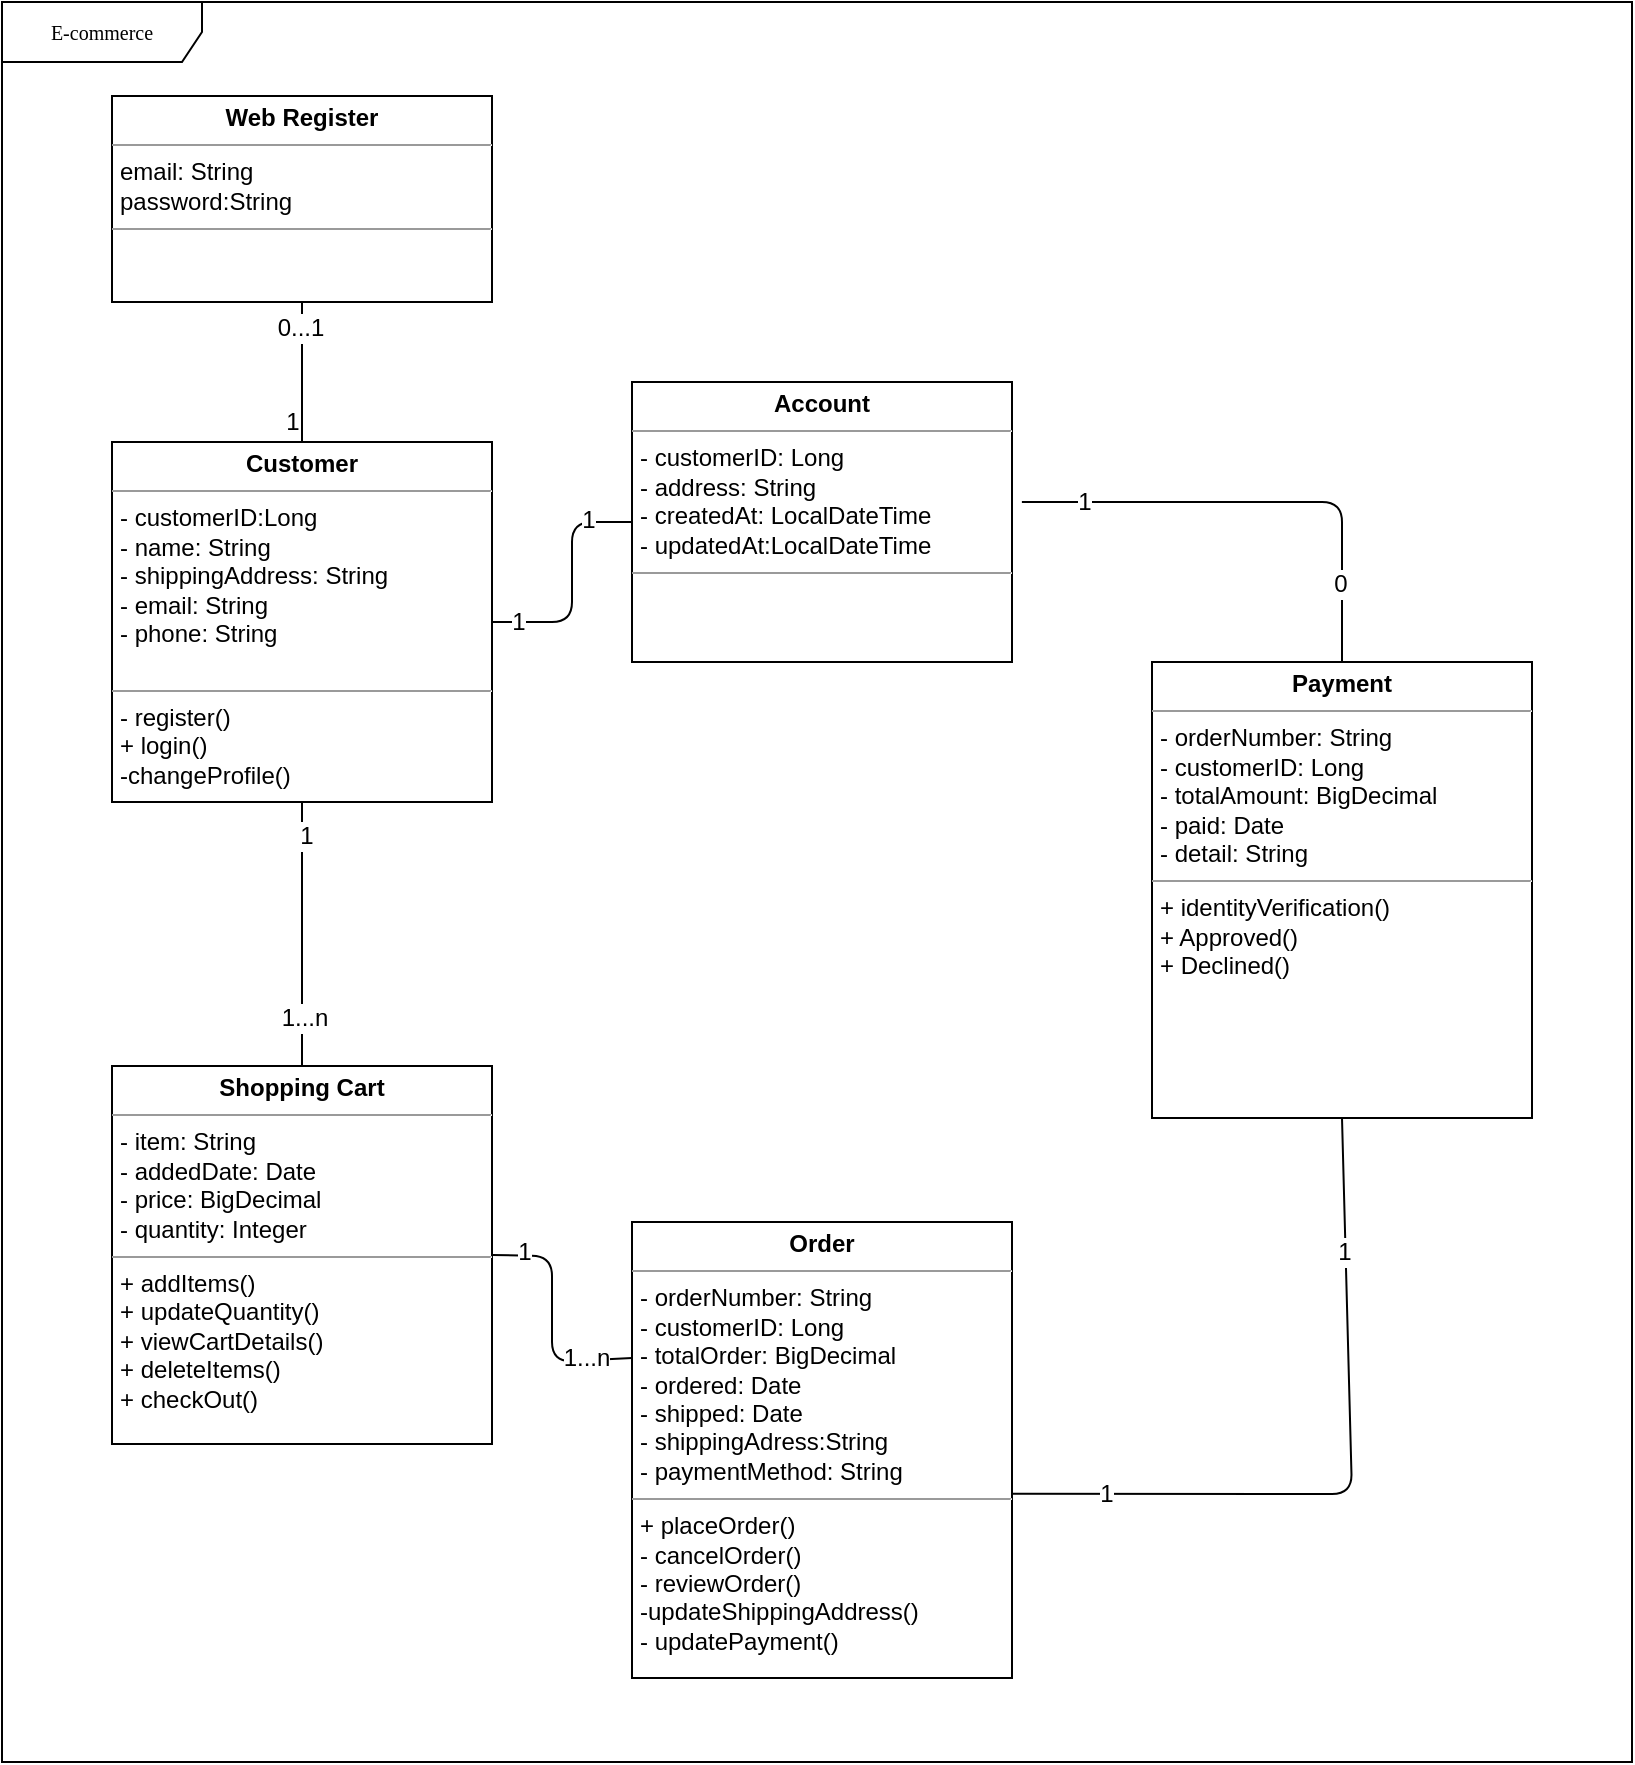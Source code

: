<mxfile version="12.2.2" type="github" pages="1"><diagram name="Page-1" id="c4acf3e9-155e-7222-9cf6-157b1a14988f"><mxGraphModel dx="1088" dy="519" grid="1" gridSize="10" guides="1" tooltips="1" connect="1" arrows="1" fold="1" page="1" pageScale="1" pageWidth="850" pageHeight="1100" background="#ffffff" math="0" shadow="0"><root><mxCell id="0"/><mxCell id="1" parent="0"/><mxCell id="17acba5748e5396b-1" value="E-commerce" style="shape=umlFrame;whiteSpace=wrap;html=1;rounded=0;shadow=0;comic=0;labelBackgroundColor=none;strokeWidth=1;fontFamily=Verdana;fontSize=10;align=center;width=100;height=30;" parent="1" vertex="1"><mxGeometry x="5" y="40" width="815" height="880" as="geometry"/></mxCell><mxCell id="5d2195bd80daf111-10" value="&lt;p style=&quot;margin: 0px ; margin-top: 4px ; text-align: center&quot;&gt;&lt;b&gt;Order&lt;/b&gt;&lt;br&gt;&lt;/p&gt;&lt;hr size=&quot;1&quot;&gt;&lt;p style=&quot;margin: 0px ; margin-left: 4px&quot;&gt;- orderNumber: String&lt;/p&gt;&lt;p style=&quot;margin: 0px ; margin-left: 4px&quot;&gt;- customerID: Long&lt;/p&gt;&lt;p style=&quot;margin: 0px ; margin-left: 4px&quot;&gt;- totalOrder: BigDecimal&lt;/p&gt;&lt;p style=&quot;margin: 0px ; margin-left: 4px&quot;&gt;- ordered: Date&lt;/p&gt;&lt;p style=&quot;margin: 0px ; margin-left: 4px&quot;&gt;- shipped: Date&lt;/p&gt;&lt;p style=&quot;margin: 0px ; margin-left: 4px&quot;&gt;- shippingAdress:String&lt;/p&gt;&lt;p style=&quot;margin: 0px ; margin-left: 4px&quot;&gt;- paymentMethod: String&lt;/p&gt;&lt;hr size=&quot;1&quot;&gt;&lt;p style=&quot;margin: 0px ; margin-left: 4px&quot;&gt;+ placeOrder()&lt;/p&gt;&lt;p style=&quot;margin: 0px ; margin-left: 4px&quot;&gt;- cancelOrder()&lt;/p&gt;&lt;p style=&quot;margin: 0px ; margin-left: 4px&quot;&gt;- reviewOrder()&lt;/p&gt;&lt;p style=&quot;margin: 0px ; margin-left: 4px&quot;&gt;-updateShippingAddress()&lt;/p&gt;&lt;p style=&quot;margin: 0px ; margin-left: 4px&quot;&gt;- updatePayment()&lt;/p&gt;" style="verticalAlign=top;align=left;overflow=fill;fontSize=12;fontFamily=Helvetica;html=1;rounded=0;shadow=0;comic=0;labelBackgroundColor=none;strokeWidth=1" parent="1" vertex="1"><mxGeometry x="320" y="650" width="190" height="228" as="geometry"/></mxCell><mxCell id="5d2195bd80daf111-15" value="&lt;p style=&quot;margin: 0px ; margin-top: 4px ; text-align: center&quot;&gt;&lt;b&gt;Account&lt;/b&gt;&lt;/p&gt;&lt;hr size=&quot;1&quot;&gt;&lt;p style=&quot;margin: 0px ; margin-left: 4px&quot;&gt;- customerID: Long&lt;br&gt;- address: String&lt;/p&gt;&lt;p style=&quot;margin: 0px ; margin-left: 4px&quot;&gt;- createdAt: LocalDateTime&lt;/p&gt;&lt;p style=&quot;margin: 0px ; margin-left: 4px&quot;&gt;- updatedAt:LocalDateTime&lt;/p&gt;&lt;hr size=&quot;1&quot;&gt;&lt;p style=&quot;margin: 0px ; margin-left: 4px&quot;&gt;&lt;br&gt;&lt;/p&gt;" style="verticalAlign=top;align=left;overflow=fill;fontSize=12;fontFamily=Helvetica;html=1;rounded=0;shadow=0;comic=0;labelBackgroundColor=none;strokeWidth=1" parent="1" vertex="1"><mxGeometry x="320" y="230" width="190" height="140" as="geometry"/></mxCell><mxCell id="5d2195bd80daf111-18" value="&lt;p style=&quot;margin: 0px ; margin-top: 4px ; text-align: center&quot;&gt;&lt;b&gt;Web Register&lt;/b&gt;&lt;br&gt;&lt;/p&gt;&lt;hr size=&quot;1&quot;&gt;&lt;p style=&quot;margin: 0px ; margin-left: 4px&quot;&gt;email: String&lt;br&gt;password:String&lt;/p&gt;&lt;hr size=&quot;1&quot;&gt;&lt;p style=&quot;margin: 0px ; margin-left: 4px&quot;&gt;&lt;br&gt;&lt;/p&gt;" style="verticalAlign=top;align=left;overflow=fill;fontSize=12;fontFamily=Helvetica;html=1;rounded=0;shadow=0;comic=0;labelBackgroundColor=none;strokeWidth=1" parent="1" vertex="1"><mxGeometry x="60" y="87" width="190" height="103" as="geometry"/></mxCell><mxCell id="5d2195bd80daf111-19" value="&lt;p style=&quot;margin: 0px ; margin-top: 4px ; text-align: center&quot;&gt;&lt;b&gt;Customer&lt;/b&gt;&lt;/p&gt;&lt;hr size=&quot;1&quot;&gt;&lt;p style=&quot;margin: 0px ; margin-left: 4px&quot;&gt;- customerID:Long&lt;/p&gt;&lt;p style=&quot;margin: 0px ; margin-left: 4px&quot;&gt;- name: String&lt;br&gt;- shippingAddress: String&lt;/p&gt;&lt;p style=&quot;margin: 0px ; margin-left: 4px&quot;&gt;- email: String&lt;/p&gt;&lt;p style=&quot;margin: 0px ; margin-left: 4px&quot;&gt;- phone: String&lt;/p&gt;&lt;p style=&quot;margin: 0px ; margin-left: 4px&quot;&gt;&lt;br&gt;&lt;/p&gt;&lt;hr size=&quot;1&quot;&gt;&lt;p style=&quot;margin: 0px ; margin-left: 4px&quot;&gt;- register()&lt;br&gt;+ login()&lt;/p&gt;&lt;p style=&quot;margin: 0px ; margin-left: 4px&quot;&gt;-changeProfile()&lt;/p&gt;" style="verticalAlign=top;align=left;overflow=fill;fontSize=12;fontFamily=Helvetica;html=1;rounded=0;shadow=0;comic=0;labelBackgroundColor=none;strokeWidth=1" parent="1" vertex="1"><mxGeometry x="60" y="260" width="190" height="180" as="geometry"/></mxCell><mxCell id="5d2195bd80daf111-20" value="&lt;p style=&quot;margin: 0px ; margin-top: 4px ; text-align: center&quot;&gt;&lt;b&gt;Shopping Cart&lt;/b&gt;&lt;/p&gt;&lt;hr size=&quot;1&quot;&gt;&lt;p style=&quot;margin: 0px ; margin-left: 4px&quot;&gt;- item: String&lt;br&gt;- addedDate: Date&lt;/p&gt;&lt;p style=&quot;margin: 0px ; margin-left: 4px&quot;&gt;- price: BigDecimal&lt;/p&gt;&lt;p style=&quot;margin: 0px ; margin-left: 4px&quot;&gt;- quantity: Integer&lt;/p&gt;&lt;hr size=&quot;1&quot;&gt;&lt;p style=&quot;margin: 0px ; margin-left: 4px&quot;&gt;+ addItems()&lt;/p&gt;&lt;p style=&quot;margin: 0px ; margin-left: 4px&quot;&gt;+ updateQuantity()&lt;/p&gt;&lt;p style=&quot;margin: 0px ; margin-left: 4px&quot;&gt;+ viewCartDetails()&lt;/p&gt;&lt;p style=&quot;margin: 0px ; margin-left: 4px&quot;&gt;+ deleteItems()&lt;/p&gt;&lt;p style=&quot;margin: 0px ; margin-left: 4px&quot;&gt;+ checkOut()&lt;/p&gt;&lt;p style=&quot;margin: 0px ; margin-left: 4px&quot;&gt;&lt;br&gt;&lt;br&gt;&lt;/p&gt;" style="verticalAlign=top;align=left;overflow=fill;fontSize=12;fontFamily=Helvetica;html=1;rounded=0;shadow=0;comic=0;labelBackgroundColor=none;strokeWidth=1" parent="1" vertex="1"><mxGeometry x="60" y="572" width="190" height="189" as="geometry"/></mxCell><mxCell id="pucVdxQOoPTl7p-FJ_2h-4" value="" style="endArrow=none;html=1;entryX=0.5;entryY=1;entryDx=0;entryDy=0;exitX=0.5;exitY=0;exitDx=0;exitDy=0;" edge="1" parent="1" source="5d2195bd80daf111-19" target="5d2195bd80daf111-18"><mxGeometry width="50" height="50" relative="1" as="geometry"><mxPoint x="130" y="247" as="sourcePoint"/><mxPoint x="180" y="197" as="targetPoint"/></mxGeometry></mxCell><mxCell id="pucVdxQOoPTl7p-FJ_2h-5" value="0...1" style="text;html=1;resizable=0;points=[];align=center;verticalAlign=middle;labelBackgroundColor=#ffffff;" vertex="1" connectable="0" parent="pucVdxQOoPTl7p-FJ_2h-4"><mxGeometry x="0.629" y="1" relative="1" as="geometry"><mxPoint as="offset"/></mxGeometry></mxCell><mxCell id="pucVdxQOoPTl7p-FJ_2h-6" value="1" style="text;html=1;resizable=0;points=[];align=center;verticalAlign=middle;labelBackgroundColor=#ffffff;" vertex="1" connectable="0" parent="pucVdxQOoPTl7p-FJ_2h-4"><mxGeometry x="-0.714" y="-1" relative="1" as="geometry"><mxPoint x="-6" as="offset"/></mxGeometry></mxCell><mxCell id="pucVdxQOoPTl7p-FJ_2h-7" value="" style="endArrow=none;html=1;entryX=0;entryY=0.5;entryDx=0;entryDy=0;exitX=1;exitY=0.5;exitDx=0;exitDy=0;" edge="1" parent="1" source="5d2195bd80daf111-19" target="5d2195bd80daf111-15"><mxGeometry width="50" height="50" relative="1" as="geometry"><mxPoint x="165" y="270" as="sourcePoint"/><mxPoint x="165" y="200" as="targetPoint"/><Array as="points"><mxPoint x="290" y="350"/><mxPoint x="290" y="300"/></Array></mxGeometry></mxCell><mxCell id="pucVdxQOoPTl7p-FJ_2h-8" value="1" style="text;html=1;resizable=0;points=[];align=center;verticalAlign=middle;labelBackgroundColor=#ffffff;" vertex="1" connectable="0" parent="pucVdxQOoPTl7p-FJ_2h-7"><mxGeometry x="0.629" y="1" relative="1" as="geometry"><mxPoint as="offset"/></mxGeometry></mxCell><mxCell id="pucVdxQOoPTl7p-FJ_2h-9" value="1" style="text;html=1;resizable=0;points=[];align=center;verticalAlign=middle;labelBackgroundColor=#ffffff;" vertex="1" connectable="0" parent="pucVdxQOoPTl7p-FJ_2h-7"><mxGeometry x="-0.714" y="-1" relative="1" as="geometry"><mxPoint x="-4" y="-1" as="offset"/></mxGeometry></mxCell><mxCell id="pucVdxQOoPTl7p-FJ_2h-10" value="" style="endArrow=none;html=1;entryX=0.5;entryY=0;entryDx=0;entryDy=0;exitX=0.5;exitY=1;exitDx=0;exitDy=0;" edge="1" parent="1" source="5d2195bd80daf111-19" target="5d2195bd80daf111-20"><mxGeometry width="50" height="50" relative="1" as="geometry"><mxPoint x="150" y="500" as="sourcePoint"/><mxPoint x="255" y="500" as="targetPoint"/></mxGeometry></mxCell><mxCell id="pucVdxQOoPTl7p-FJ_2h-11" value="1...n" style="text;html=1;resizable=0;points=[];align=center;verticalAlign=middle;labelBackgroundColor=#ffffff;" vertex="1" connectable="0" parent="pucVdxQOoPTl7p-FJ_2h-10"><mxGeometry x="0.629" y="1" relative="1" as="geometry"><mxPoint as="offset"/></mxGeometry></mxCell><mxCell id="pucVdxQOoPTl7p-FJ_2h-13" value="1" style="text;html=1;resizable=0;points=[];align=center;verticalAlign=middle;labelBackgroundColor=#ffffff;" vertex="1" connectable="0" parent="pucVdxQOoPTl7p-FJ_2h-10"><mxGeometry x="-0.742" y="2" relative="1" as="geometry"><mxPoint as="offset"/></mxGeometry></mxCell><mxCell id="pucVdxQOoPTl7p-FJ_2h-14" value="" style="endArrow=none;html=1;exitX=1;exitY=0.5;exitDx=0;exitDy=0;entryX=0;entryY=0.298;entryDx=0;entryDy=0;entryPerimeter=0;" edge="1" parent="1" source="5d2195bd80daf111-20" target="5d2195bd80daf111-10"><mxGeometry width="50" height="50" relative="1" as="geometry"><mxPoint x="165" y="450" as="sourcePoint"/><mxPoint x="165" y="582" as="targetPoint"/><Array as="points"><mxPoint x="280" y="667"/><mxPoint x="280" y="720"/></Array></mxGeometry></mxCell><mxCell id="pucVdxQOoPTl7p-FJ_2h-15" value="1...n" style="text;html=1;resizable=0;points=[];align=center;verticalAlign=middle;labelBackgroundColor=#ffffff;" vertex="1" connectable="0" parent="pucVdxQOoPTl7p-FJ_2h-14"><mxGeometry x="0.629" y="1" relative="1" as="geometry"><mxPoint as="offset"/></mxGeometry></mxCell><mxCell id="pucVdxQOoPTl7p-FJ_2h-16" value="1" style="text;html=1;resizable=0;points=[];align=center;verticalAlign=middle;labelBackgroundColor=#ffffff;" vertex="1" connectable="0" parent="pucVdxQOoPTl7p-FJ_2h-14"><mxGeometry x="-0.742" y="2" relative="1" as="geometry"><mxPoint as="offset"/></mxGeometry></mxCell><mxCell id="pucVdxQOoPTl7p-FJ_2h-17" value="&lt;p style=&quot;margin: 0px ; margin-top: 4px ; text-align: center&quot;&gt;&lt;b&gt;Payment&lt;/b&gt;&lt;br&gt;&lt;/p&gt;&lt;hr size=&quot;1&quot;&gt;&lt;p style=&quot;margin: 0px ; margin-left: 4px&quot;&gt;- orderNumber: String&lt;/p&gt;&lt;p style=&quot;margin: 0px ; margin-left: 4px&quot;&gt;- customerID: Long&lt;/p&gt;&lt;p style=&quot;margin: 0px ; margin-left: 4px&quot;&gt;- totalAmount: BigDecimal&lt;/p&gt;&lt;p style=&quot;margin: 0px ; margin-left: 4px&quot;&gt;- paid&lt;span&gt;: Date&lt;/span&gt;&lt;/p&gt;&lt;p style=&quot;margin: 0px ; margin-left: 4px&quot;&gt;- detail: String&lt;/p&gt;&lt;hr size=&quot;1&quot;&gt;&lt;p style=&quot;margin: 0px ; margin-left: 4px&quot;&gt;+ identityVerification()&lt;/p&gt;&lt;p style=&quot;margin: 0px ; margin-left: 4px&quot;&gt;+ Approved()&lt;/p&gt;&lt;p style=&quot;margin: 0px ; margin-left: 4px&quot;&gt;+ Declined()&lt;/p&gt;" style="verticalAlign=top;align=left;overflow=fill;fontSize=12;fontFamily=Helvetica;html=1;rounded=0;shadow=0;comic=0;labelBackgroundColor=none;strokeWidth=1" vertex="1" parent="1"><mxGeometry x="580" y="370" width="190" height="228" as="geometry"/></mxCell><mxCell id="pucVdxQOoPTl7p-FJ_2h-18" value="" style="endArrow=none;html=1;entryX=0.5;entryY=1;entryDx=0;entryDy=0;exitX=1;exitY=0.596;exitDx=0;exitDy=0;exitPerimeter=0;" edge="1" parent="1" source="5d2195bd80daf111-10" target="pucVdxQOoPTl7p-FJ_2h-17"><mxGeometry width="50" height="50" relative="1" as="geometry"><mxPoint x="445" y="580" as="sourcePoint"/><mxPoint x="545" y="580" as="targetPoint"/><Array as="points"><mxPoint x="680" y="786"/></Array></mxGeometry></mxCell><mxCell id="pucVdxQOoPTl7p-FJ_2h-19" value="1" style="text;html=1;resizable=0;points=[];align=center;verticalAlign=middle;labelBackgroundColor=#ffffff;" vertex="1" connectable="0" parent="pucVdxQOoPTl7p-FJ_2h-18"><mxGeometry x="0.629" y="1" relative="1" as="geometry"><mxPoint as="offset"/></mxGeometry></mxCell><mxCell id="pucVdxQOoPTl7p-FJ_2h-20" value="1" style="text;html=1;resizable=0;points=[];align=center;verticalAlign=middle;labelBackgroundColor=#ffffff;" vertex="1" connectable="0" parent="pucVdxQOoPTl7p-FJ_2h-18"><mxGeometry x="-0.714" y="-1" relative="1" as="geometry"><mxPoint x="-4" y="-1" as="offset"/></mxGeometry></mxCell><mxCell id="pucVdxQOoPTl7p-FJ_2h-21" value="" style="endArrow=none;html=1;entryX=0.5;entryY=0;entryDx=0;entryDy=0;exitX=1.026;exitY=0.429;exitDx=0;exitDy=0;exitPerimeter=0;" edge="1" parent="1" source="5d2195bd80daf111-15" target="pucVdxQOoPTl7p-FJ_2h-17"><mxGeometry width="50" height="50" relative="1" as="geometry"><mxPoint x="260" y="360" as="sourcePoint"/><mxPoint x="360" y="360" as="targetPoint"/><Array as="points"><mxPoint x="675" y="290"/></Array></mxGeometry></mxCell><mxCell id="pucVdxQOoPTl7p-FJ_2h-23" value="1" style="text;html=1;resizable=0;points=[];align=center;verticalAlign=middle;labelBackgroundColor=#ffffff;" vertex="1" connectable="0" parent="pucVdxQOoPTl7p-FJ_2h-21"><mxGeometry x="-0.714" y="-1" relative="1" as="geometry"><mxPoint x="-4" y="-1" as="offset"/></mxGeometry></mxCell><mxCell id="pucVdxQOoPTl7p-FJ_2h-26" value="0" style="text;html=1;resizable=0;points=[];align=center;verticalAlign=middle;labelBackgroundColor=#ffffff;" vertex="1" connectable="0" parent="pucVdxQOoPTl7p-FJ_2h-21"><mxGeometry x="0.67" y="-1" relative="1" as="geometry"><mxPoint as="offset"/></mxGeometry></mxCell></root></mxGraphModel></diagram></mxfile>
